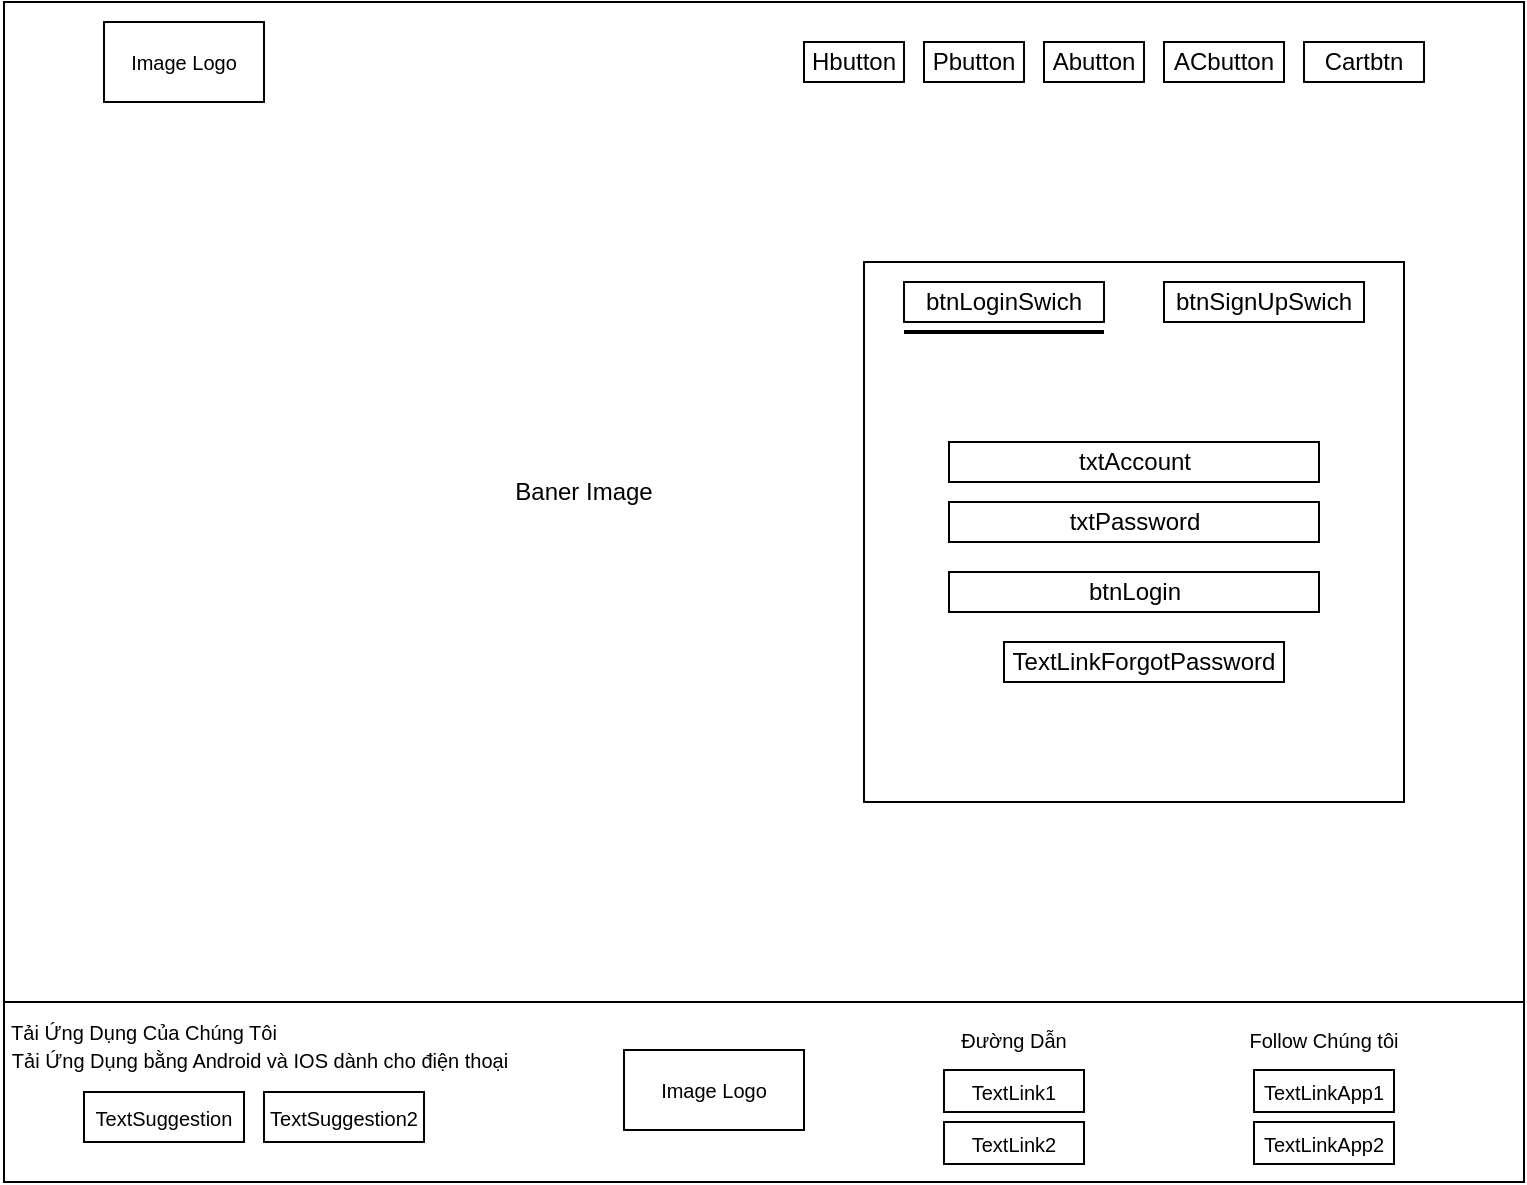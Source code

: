 <mxfile version="18.0.3" type="github">
  <diagram id="sfXt9ERe9IdA1DEtyk3j" name="Page-1">
    <mxGraphModel dx="1038" dy="581" grid="1" gridSize="10" guides="1" tooltips="1" connect="1" arrows="1" fold="1" page="1" pageScale="1" pageWidth="827" pageHeight="1169" math="0" shadow="0">
      <root>
        <mxCell id="0" />
        <mxCell id="1" parent="0" />
        <mxCell id="h2D98Z0pqSIGs78hdWVf-2" value="" style="rounded=0;whiteSpace=wrap;html=1;" vertex="1" parent="1">
          <mxGeometry x="40" y="40" width="760" height="590" as="geometry" />
        </mxCell>
        <mxCell id="h2D98Z0pqSIGs78hdWVf-3" value="&lt;span style=&quot;font-size: 10px;&quot;&gt;Image Logo&lt;/span&gt;" style="rounded=0;whiteSpace=wrap;html=1;" vertex="1" parent="1">
          <mxGeometry x="90" y="50" width="80" height="40" as="geometry" />
        </mxCell>
        <mxCell id="h2D98Z0pqSIGs78hdWVf-4" value="Hbutton" style="rounded=0;whiteSpace=wrap;html=1;" vertex="1" parent="1">
          <mxGeometry x="440" y="60" width="50" height="20" as="geometry" />
        </mxCell>
        <mxCell id="h2D98Z0pqSIGs78hdWVf-5" value="Pbutton" style="rounded=0;whiteSpace=wrap;html=1;" vertex="1" parent="1">
          <mxGeometry x="500" y="60" width="50" height="20" as="geometry" />
        </mxCell>
        <mxCell id="h2D98Z0pqSIGs78hdWVf-6" value="Abutton" style="rounded=0;whiteSpace=wrap;html=1;" vertex="1" parent="1">
          <mxGeometry x="560" y="60" width="50" height="20" as="geometry" />
        </mxCell>
        <mxCell id="h2D98Z0pqSIGs78hdWVf-7" value="ACbutton" style="rounded=0;whiteSpace=wrap;html=1;" vertex="1" parent="1">
          <mxGeometry x="620" y="60" width="60" height="20" as="geometry" />
        </mxCell>
        <mxCell id="h2D98Z0pqSIGs78hdWVf-8" value="Cartbtn" style="rounded=0;whiteSpace=wrap;html=1;" vertex="1" parent="1">
          <mxGeometry x="690" y="60" width="60" height="20" as="geometry" />
        </mxCell>
        <mxCell id="h2D98Z0pqSIGs78hdWVf-9" value="" style="rounded=0;whiteSpace=wrap;html=1;" vertex="1" parent="1">
          <mxGeometry x="40" y="540" width="760" height="90" as="geometry" />
        </mxCell>
        <mxCell id="h2D98Z0pqSIGs78hdWVf-10" value="Tải Ứng Dụng Của Chúng Tôi" style="text;html=1;strokeColor=none;fillColor=none;align=center;verticalAlign=middle;whiteSpace=wrap;rounded=0;fontSize=10;" vertex="1" parent="1">
          <mxGeometry x="40" y="550" width="140" height="10" as="geometry" />
        </mxCell>
        <mxCell id="h2D98Z0pqSIGs78hdWVf-11" value="Tải Ứng Dụng bằng Android và IOS dành cho điện thoại" style="text;html=1;strokeColor=none;fillColor=none;align=center;verticalAlign=middle;whiteSpace=wrap;rounded=0;fontSize=10;" vertex="1" parent="1">
          <mxGeometry x="38" y="564" width="260" height="10" as="geometry" />
        </mxCell>
        <mxCell id="h2D98Z0pqSIGs78hdWVf-12" value="TextSuggestion" style="rounded=0;whiteSpace=wrap;html=1;fontSize=10;" vertex="1" parent="1">
          <mxGeometry x="80" y="585" width="80" height="25" as="geometry" />
        </mxCell>
        <mxCell id="h2D98Z0pqSIGs78hdWVf-13" value="TextSuggestion2" style="rounded=0;whiteSpace=wrap;html=1;fontSize=10;" vertex="1" parent="1">
          <mxGeometry x="170" y="585" width="80" height="25" as="geometry" />
        </mxCell>
        <mxCell id="h2D98Z0pqSIGs78hdWVf-14" value="Image Logo" style="rounded=0;whiteSpace=wrap;html=1;fontSize=10;" vertex="1" parent="1">
          <mxGeometry x="350" y="564" width="90" height="40" as="geometry" />
        </mxCell>
        <mxCell id="h2D98Z0pqSIGs78hdWVf-15" value="Đường Dẫn" style="text;html=1;strokeColor=none;fillColor=none;align=center;verticalAlign=middle;whiteSpace=wrap;rounded=0;fontSize=10;" vertex="1" parent="1">
          <mxGeometry x="515" y="544" width="60" height="30" as="geometry" />
        </mxCell>
        <mxCell id="h2D98Z0pqSIGs78hdWVf-16" value="TextLink1" style="rounded=0;whiteSpace=wrap;html=1;fontSize=10;" vertex="1" parent="1">
          <mxGeometry x="510" y="574" width="70" height="21" as="geometry" />
        </mxCell>
        <mxCell id="h2D98Z0pqSIGs78hdWVf-17" value="TextLink2" style="rounded=0;whiteSpace=wrap;html=1;fontSize=10;" vertex="1" parent="1">
          <mxGeometry x="510" y="600" width="70" height="21" as="geometry" />
        </mxCell>
        <mxCell id="h2D98Z0pqSIGs78hdWVf-18" value="Follow Chúng tôi" style="text;html=1;strokeColor=none;fillColor=none;align=center;verticalAlign=middle;whiteSpace=wrap;rounded=0;fontSize=10;" vertex="1" parent="1">
          <mxGeometry x="660" y="544" width="80" height="30" as="geometry" />
        </mxCell>
        <mxCell id="h2D98Z0pqSIGs78hdWVf-19" value="TextLinkApp1" style="rounded=0;whiteSpace=wrap;html=1;fontSize=10;" vertex="1" parent="1">
          <mxGeometry x="665" y="574" width="70" height="21" as="geometry" />
        </mxCell>
        <mxCell id="h2D98Z0pqSIGs78hdWVf-20" value="TextLinkApp2" style="rounded=0;whiteSpace=wrap;html=1;fontSize=10;" vertex="1" parent="1">
          <mxGeometry x="665" y="600" width="70" height="21" as="geometry" />
        </mxCell>
        <mxCell id="h2D98Z0pqSIGs78hdWVf-39" value="Baner Image" style="text;html=1;strokeColor=none;fillColor=none;align=center;verticalAlign=middle;whiteSpace=wrap;rounded=0;" vertex="1" parent="1">
          <mxGeometry x="280" y="270" width="100" height="30" as="geometry" />
        </mxCell>
        <mxCell id="h2D98Z0pqSIGs78hdWVf-40" value="" style="rounded=0;whiteSpace=wrap;html=1;" vertex="1" parent="1">
          <mxGeometry x="470" y="170" width="270" height="270" as="geometry" />
        </mxCell>
        <mxCell id="h2D98Z0pqSIGs78hdWVf-41" value="btnLoginSwich" style="rounded=0;whiteSpace=wrap;html=1;" vertex="1" parent="1">
          <mxGeometry x="490" y="180" width="100" height="20" as="geometry" />
        </mxCell>
        <mxCell id="h2D98Z0pqSIGs78hdWVf-42" value="btnSignUpSwich" style="rounded=0;whiteSpace=wrap;html=1;" vertex="1" parent="1">
          <mxGeometry x="620" y="180" width="100" height="20" as="geometry" />
        </mxCell>
        <mxCell id="h2D98Z0pqSIGs78hdWVf-43" value="txtAccount" style="rounded=0;whiteSpace=wrap;html=1;" vertex="1" parent="1">
          <mxGeometry x="512.5" y="260" width="185" height="20" as="geometry" />
        </mxCell>
        <mxCell id="h2D98Z0pqSIGs78hdWVf-44" value="txtPassword" style="rounded=0;whiteSpace=wrap;html=1;" vertex="1" parent="1">
          <mxGeometry x="512.5" y="290" width="185" height="20" as="geometry" />
        </mxCell>
        <mxCell id="h2D98Z0pqSIGs78hdWVf-46" value="btnLogin" style="rounded=0;whiteSpace=wrap;html=1;" vertex="1" parent="1">
          <mxGeometry x="512.5" y="325" width="185" height="20" as="geometry" />
        </mxCell>
        <mxCell id="h2D98Z0pqSIGs78hdWVf-47" value="TextLinkForgotPassword" style="rounded=0;whiteSpace=wrap;html=1;" vertex="1" parent="1">
          <mxGeometry x="540" y="360" width="140" height="20" as="geometry" />
        </mxCell>
        <mxCell id="h2D98Z0pqSIGs78hdWVf-50" value="" style="line;strokeWidth=2;html=1;" vertex="1" parent="1">
          <mxGeometry x="490" y="200" width="100" height="10" as="geometry" />
        </mxCell>
      </root>
    </mxGraphModel>
  </diagram>
</mxfile>
